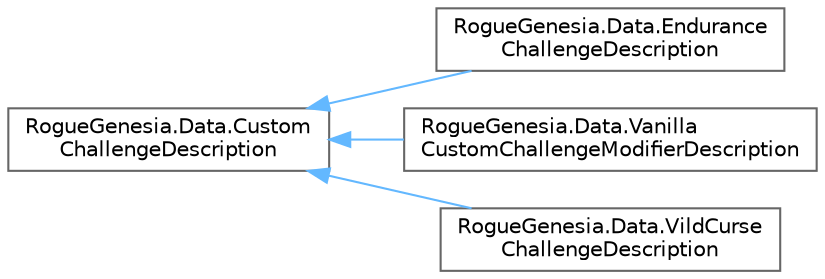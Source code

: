 digraph "Graphical Class Hierarchy"
{
 // LATEX_PDF_SIZE
  bgcolor="transparent";
  edge [fontname=Helvetica,fontsize=10,labelfontname=Helvetica,labelfontsize=10];
  node [fontname=Helvetica,fontsize=10,shape=box,height=0.2,width=0.4];
  rankdir="LR";
  Node0 [label="RogueGenesia.Data.Custom\lChallengeDescription",height=0.2,width=0.4,color="grey40", fillcolor="white", style="filled",URL="$class_rogue_genesia_1_1_data_1_1_custom_challenge_description.html",tooltip=" "];
  Node0 -> Node1 [dir="back",color="steelblue1",style="solid"];
  Node1 [label="RogueGenesia.Data.Endurance\lChallengeDescription",height=0.2,width=0.4,color="grey40", fillcolor="white", style="filled",URL="$class_rogue_genesia_1_1_data_1_1_endurance_challenge_description.html",tooltip=" "];
  Node0 -> Node2 [dir="back",color="steelblue1",style="solid"];
  Node2 [label="RogueGenesia.Data.Vanilla\lCustomChallengeModifierDescription",height=0.2,width=0.4,color="grey40", fillcolor="white", style="filled",URL="$class_rogue_genesia_1_1_data_1_1_vanilla_custom_challenge_modifier_description.html",tooltip=" "];
  Node0 -> Node3 [dir="back",color="steelblue1",style="solid"];
  Node3 [label="RogueGenesia.Data.VildCurse\lChallengeDescription",height=0.2,width=0.4,color="grey40", fillcolor="white", style="filled",URL="$class_rogue_genesia_1_1_data_1_1_vild_curse_challenge_description.html",tooltip=" "];
}
